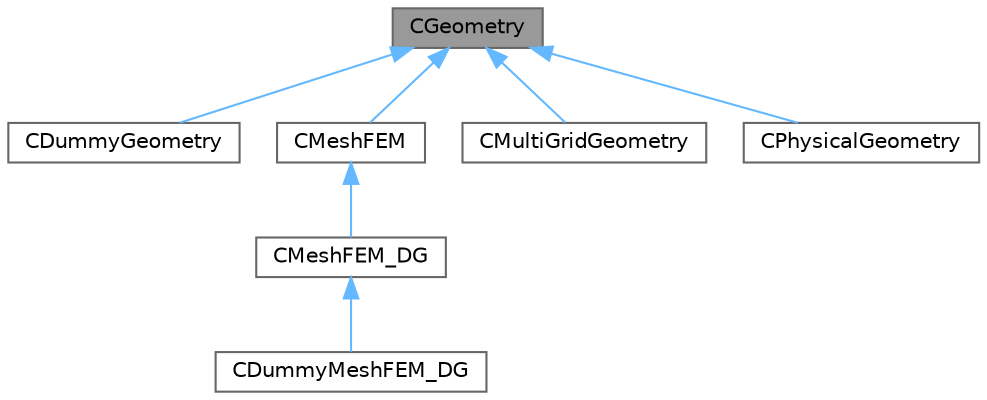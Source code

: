digraph "CGeometry"
{
 // LATEX_PDF_SIZE
  bgcolor="transparent";
  edge [fontname=Helvetica,fontsize=10,labelfontname=Helvetica,labelfontsize=10];
  node [fontname=Helvetica,fontsize=10,shape=box,height=0.2,width=0.4];
  Node1 [id="Node000001",label="CGeometry",height=0.2,width=0.4,color="gray40", fillcolor="grey60", style="filled", fontcolor="black",tooltip="Parent class for defining the geometry of the problem (complete geometry, multigrid agglomerated geom..."];
  Node1 -> Node2 [id="edge1_Node000001_Node000002",dir="back",color="steelblue1",style="solid",tooltip=" "];
  Node2 [id="Node000002",label="CDummyGeometry",height=0.2,width=0.4,color="gray40", fillcolor="white", style="filled",URL="$classCDummyGeometry.html",tooltip="Class for defining a geometry that does not contain any points/elements. Can be used for initializing..."];
  Node1 -> Node3 [id="edge2_Node000001_Node000003",dir="back",color="steelblue1",style="solid",tooltip=" "];
  Node3 [id="Node000003",label="CMeshFEM",height=0.2,width=0.4,color="gray40", fillcolor="white", style="filled",URL="$classCMeshFEM.html",tooltip="Base class for the FEM solver."];
  Node3 -> Node4 [id="edge3_Node000003_Node000004",dir="back",color="steelblue1",style="solid",tooltip=" "];
  Node4 [id="Node000004",label="CMeshFEM_DG",height=0.2,width=0.4,color="gray40", fillcolor="white", style="filled",URL="$classCMeshFEM__DG.html",tooltip="Class which contains all the variables for the DG FEM solver."];
  Node4 -> Node5 [id="edge4_Node000004_Node000005",dir="back",color="steelblue1",style="solid",tooltip=" "];
  Node5 [id="Node000005",label="CDummyMeshFEM_DG",height=0.2,width=0.4,color="gray40", fillcolor="white", style="filled",URL="$classCDummyMeshFEM__DG.html",tooltip="Class for defining a DG geometry that does not contain any points/elements. Can be used for initializ..."];
  Node1 -> Node6 [id="edge5_Node000001_Node000006",dir="back",color="steelblue1",style="solid",tooltip=" "];
  Node6 [id="Node000006",label="CMultiGridGeometry",height=0.2,width=0.4,color="gray40", fillcolor="white", style="filled",URL="$classCMultiGridGeometry.html",tooltip="Class for defining the multigrid geometry, the main delicated part is the agglomeration stage,..."];
  Node1 -> Node7 [id="edge6_Node000001_Node000007",dir="back",color="steelblue1",style="solid",tooltip=" "];
  Node7 [id="Node000007",label="CPhysicalGeometry",height=0.2,width=0.4,color="gray40", fillcolor="white", style="filled",URL="$classCPhysicalGeometry.html",tooltip="Class for reading a defining the primal grid which is read from the grid file in ...."];
}
